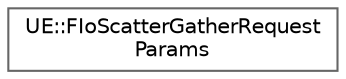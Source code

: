 digraph "Graphical Class Hierarchy"
{
 // INTERACTIVE_SVG=YES
 // LATEX_PDF_SIZE
  bgcolor="transparent";
  edge [fontname=Helvetica,fontsize=10,labelfontname=Helvetica,labelfontsize=10];
  node [fontname=Helvetica,fontsize=10,shape=box,height=0.2,width=0.4];
  rankdir="LR";
  Node0 [id="Node000000",label="UE::FIoScatterGatherRequest\lParams",height=0.2,width=0.4,color="grey40", fillcolor="white", style="filled",URL="$db/d3a/classUE_1_1FIoScatterGatherRequestParams.html",tooltip="The scatter-gather parameters specifies the I/O store encoded block boundaries, whether the block is ..."];
}
